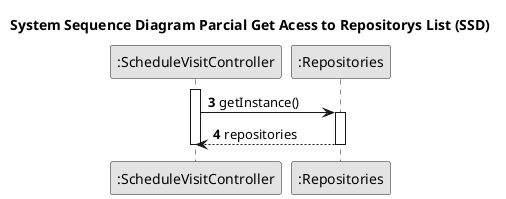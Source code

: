 @startuml
skinparam monochrome true
skinparam packageStyle rectangle
skinparam shadowing false

title System Sequence Diagram Parcial Get Acess to Repositorys List (SSD)

autonumber

'hide footbox
participant ":ScheduleVisitController" as CTRL

participant ":Repositories" as RepositorySingleton

autonumber 3

        activate CTRL

        CTRL -> RepositorySingleton : getInstance()
            activate RepositorySingleton

            RepositorySingleton --> CTRL: repositories
            deactivate RepositorySingleton

        deactivate CTRL

@enduml